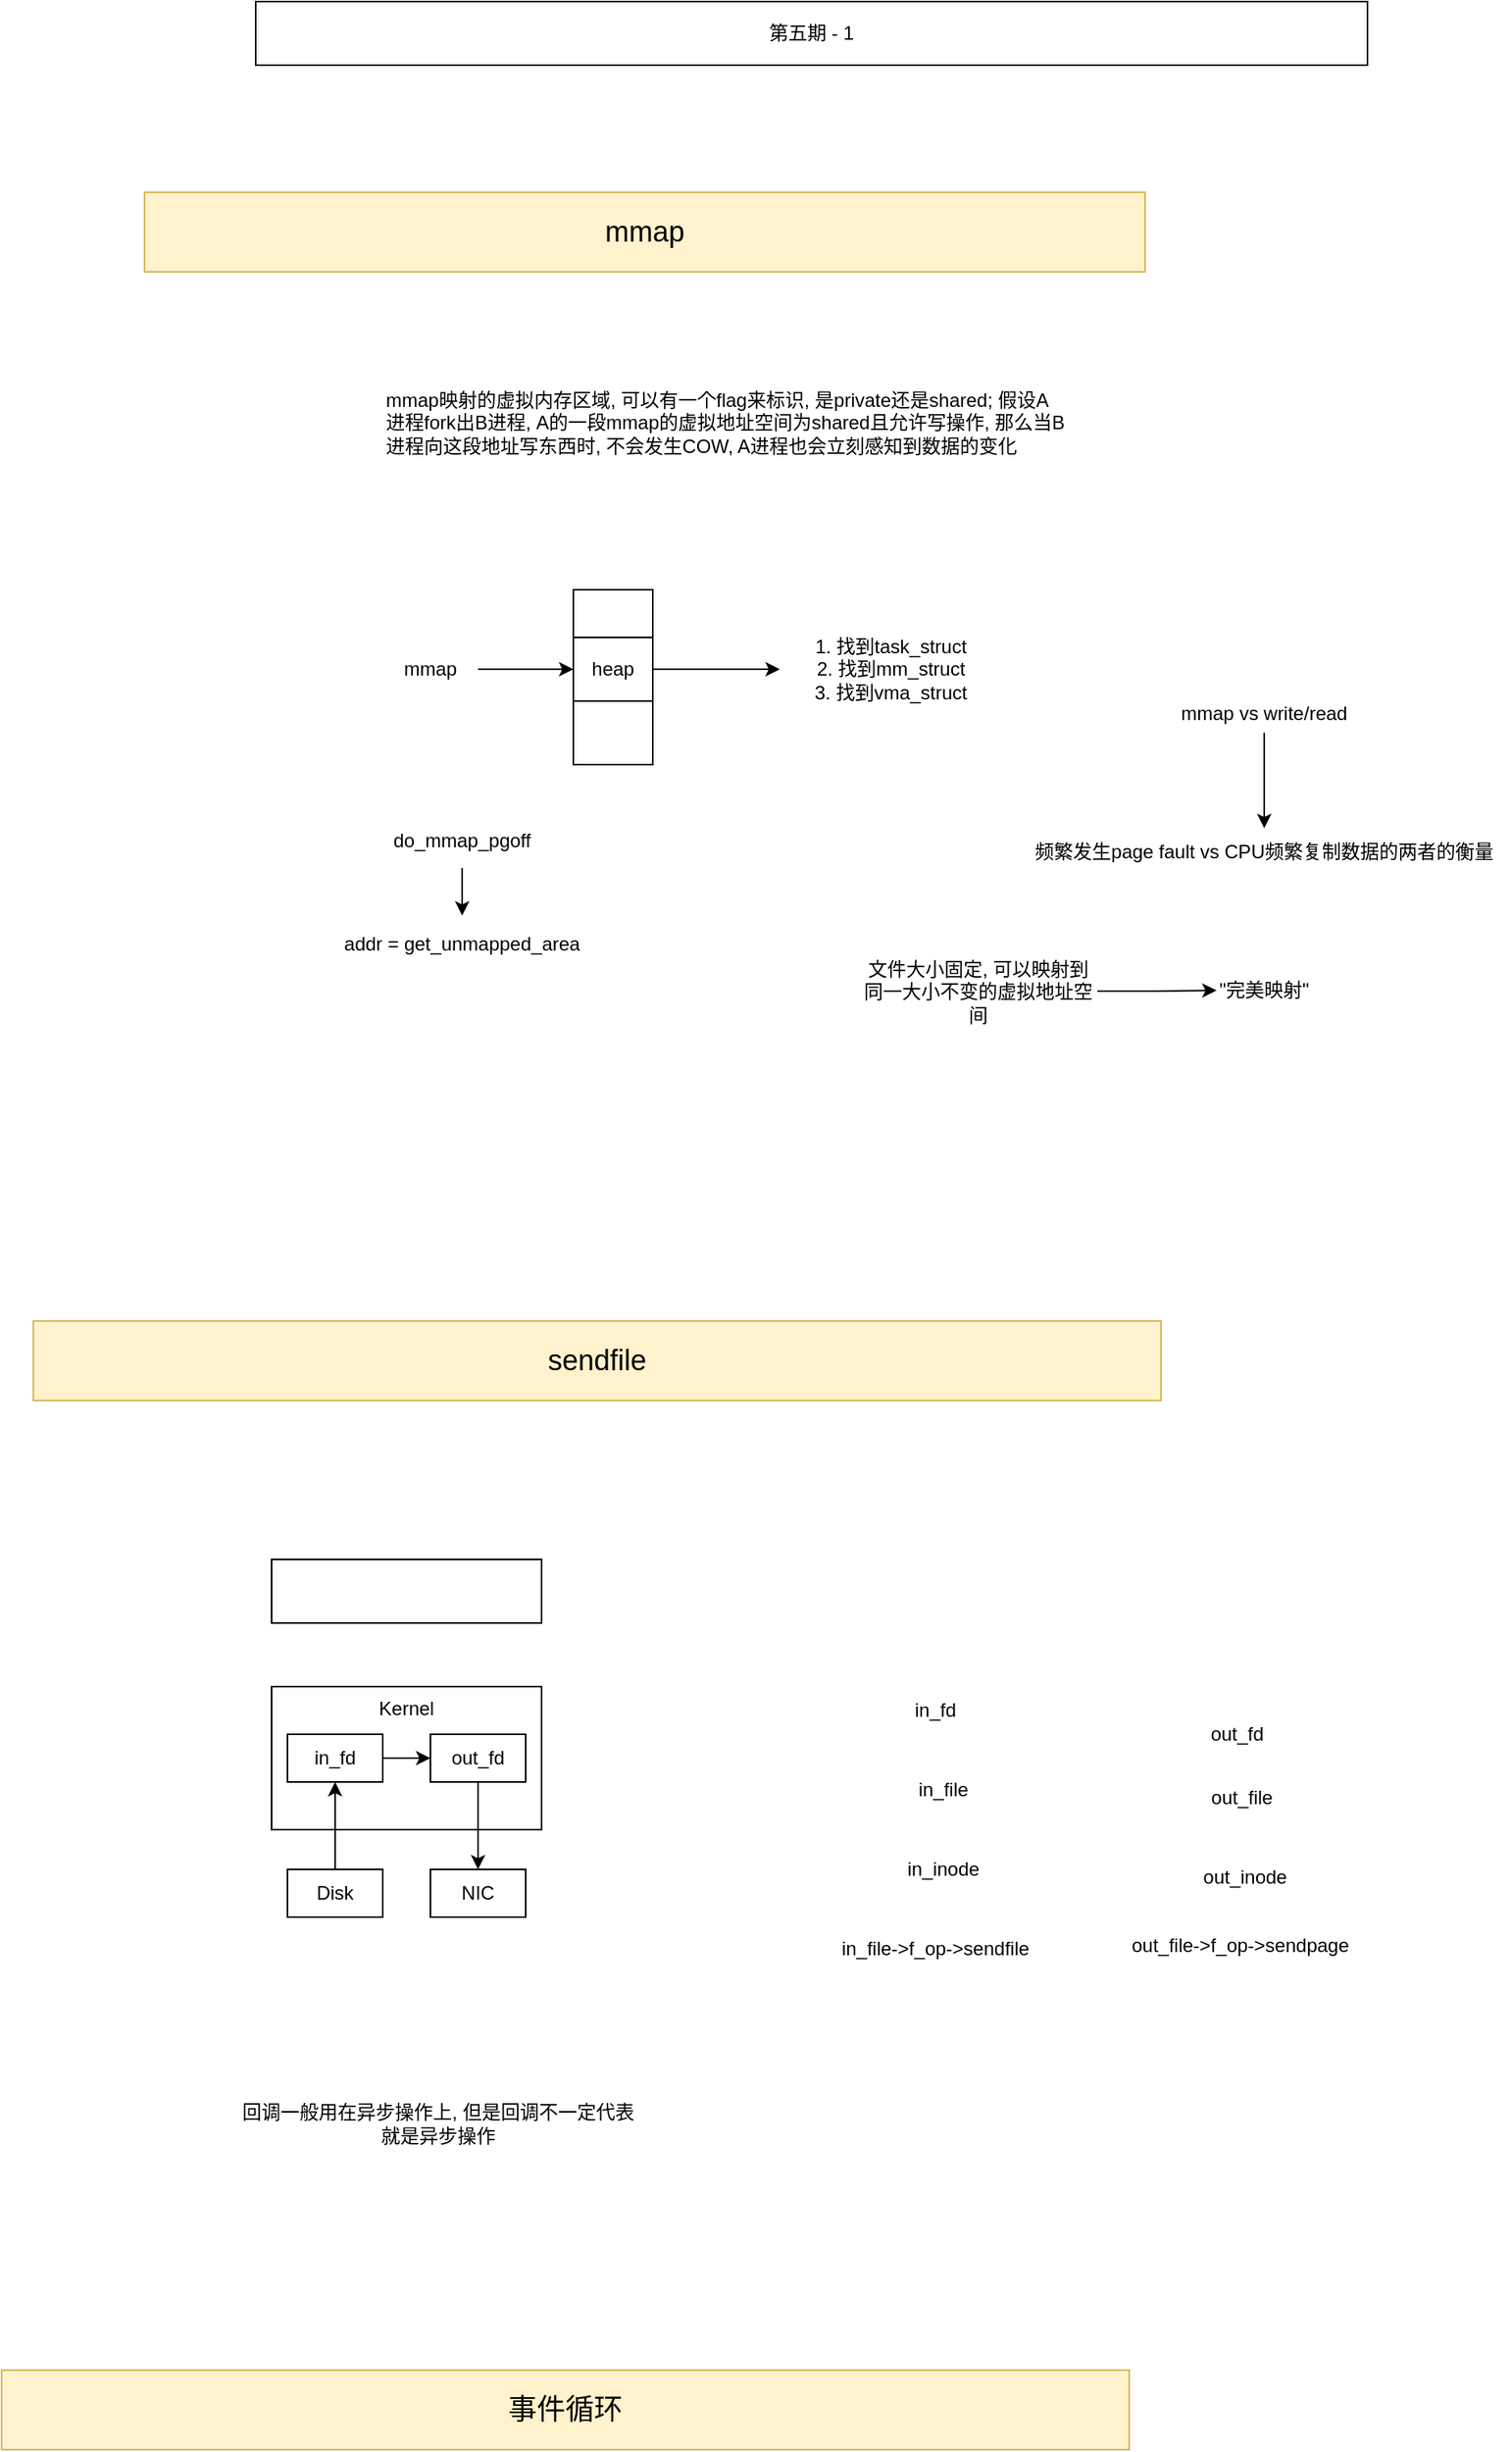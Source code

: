 <mxfile version="21.1.5" type="github">
  <diagram id="aM-VMgyS2Gse-5csakIg" name="第 1 页">
    <mxGraphModel dx="1505" dy="363" grid="1" gridSize="10" guides="1" tooltips="1" connect="1" arrows="1" fold="1" page="1" pageScale="1" pageWidth="827" pageHeight="1169" math="0" shadow="0">
      <root>
        <mxCell id="0" />
        <mxCell id="1" parent="0" />
        <mxCell id="voY9_TvvjWLjzHpBswRU-1" value="第五期 - 1" style="rounded=0;whiteSpace=wrap;html=1;" parent="1" vertex="1">
          <mxGeometry x="70" y="50" width="700" height="40" as="geometry" />
        </mxCell>
        <mxCell id="voY9_TvvjWLjzHpBswRU-2" value="mmap映射的虚拟内存区域, 可以有一个flag来标识, 是private还是shared; 假设A进程fork出B进程, A的一段mmap的虚拟地址空间为shared且允许写操作, 那么当B进程向这段地址写东西时, 不会发生COW, A进程也会立刻感知到数据的变化" style="text;html=1;strokeColor=none;fillColor=none;align=left;verticalAlign=middle;whiteSpace=wrap;rounded=0;" parent="1" vertex="1">
          <mxGeometry x="150" y="270" width="430" height="90" as="geometry" />
        </mxCell>
        <mxCell id="voY9_TvvjWLjzHpBswRU-8" style="edgeStyle=orthogonalEdgeStyle;rounded=0;orthogonalLoop=1;jettySize=auto;html=1;" parent="1" source="voY9_TvvjWLjzHpBswRU-3" target="voY9_TvvjWLjzHpBswRU-6" edge="1">
          <mxGeometry relative="1" as="geometry" />
        </mxCell>
        <mxCell id="voY9_TvvjWLjzHpBswRU-3" value="mmap" style="text;html=1;strokeColor=none;fillColor=none;align=center;verticalAlign=middle;whiteSpace=wrap;rounded=0;" parent="1" vertex="1">
          <mxGeometry x="150" y="455" width="60" height="30" as="geometry" />
        </mxCell>
        <mxCell id="voY9_TvvjWLjzHpBswRU-4" value="" style="rounded=0;whiteSpace=wrap;html=1;" parent="1" vertex="1">
          <mxGeometry x="270" y="420" width="50" height="110" as="geometry" />
        </mxCell>
        <mxCell id="voY9_TvvjWLjzHpBswRU-9" style="edgeStyle=orthogonalEdgeStyle;rounded=0;orthogonalLoop=1;jettySize=auto;html=1;" parent="1" source="voY9_TvvjWLjzHpBswRU-6" target="voY9_TvvjWLjzHpBswRU-7" edge="1">
          <mxGeometry relative="1" as="geometry" />
        </mxCell>
        <mxCell id="voY9_TvvjWLjzHpBswRU-6" value="heap" style="rounded=0;whiteSpace=wrap;html=1;" parent="1" vertex="1">
          <mxGeometry x="270" y="450" width="50" height="40" as="geometry" />
        </mxCell>
        <mxCell id="voY9_TvvjWLjzHpBswRU-7" value="1. 找到task_struct&lt;br&gt;2. 找到mm_struct&lt;br&gt;3. 找到vma_struct" style="text;html=1;strokeColor=none;fillColor=none;align=center;verticalAlign=middle;whiteSpace=wrap;rounded=0;" parent="1" vertex="1">
          <mxGeometry x="400" y="440" width="140" height="60" as="geometry" />
        </mxCell>
        <mxCell id="lAINseM6U_MawTdIW6Go-8" value="" style="edgeStyle=orthogonalEdgeStyle;rounded=0;orthogonalLoop=1;jettySize=auto;html=1;" parent="1" source="lAINseM6U_MawTdIW6Go-6" target="lAINseM6U_MawTdIW6Go-7" edge="1">
          <mxGeometry relative="1" as="geometry" />
        </mxCell>
        <mxCell id="lAINseM6U_MawTdIW6Go-6" value="do_mmap_pgoff" style="text;html=1;strokeColor=none;fillColor=none;align=center;verticalAlign=middle;whiteSpace=wrap;rounded=0;" parent="1" vertex="1">
          <mxGeometry x="140" y="560" width="120" height="35" as="geometry" />
        </mxCell>
        <mxCell id="lAINseM6U_MawTdIW6Go-7" value="addr = get_unmapped_area" style="text;html=1;strokeColor=none;fillColor=none;align=center;verticalAlign=middle;whiteSpace=wrap;rounded=0;" parent="1" vertex="1">
          <mxGeometry x="115" y="625" width="170" height="35" as="geometry" />
        </mxCell>
        <mxCell id="17V4-5qQpgx5_O8vqi2X-3" value="&quot;完美映射&quot;" style="text;html=1;strokeColor=none;fillColor=none;align=center;verticalAlign=middle;whiteSpace=wrap;rounded=0;" parent="1" vertex="1">
          <mxGeometry x="675" y="657" width="60" height="30" as="geometry" />
        </mxCell>
        <mxCell id="17V4-5qQpgx5_O8vqi2X-4" value="频繁发生page fault vs CPU频繁复制数据的两者的衡量" style="text;html=1;strokeColor=none;fillColor=none;align=center;verticalAlign=middle;whiteSpace=wrap;rounded=0;" parent="1" vertex="1">
          <mxGeometry x="550" y="570" width="310" height="30" as="geometry" />
        </mxCell>
        <mxCell id="17V4-5qQpgx5_O8vqi2X-6" style="edgeStyle=orthogonalEdgeStyle;rounded=0;orthogonalLoop=1;jettySize=auto;html=1;" parent="1" source="17V4-5qQpgx5_O8vqi2X-5" target="17V4-5qQpgx5_O8vqi2X-4" edge="1">
          <mxGeometry relative="1" as="geometry" />
        </mxCell>
        <mxCell id="17V4-5qQpgx5_O8vqi2X-5" value="mmap vs write/read" style="text;html=1;strokeColor=none;fillColor=none;align=center;verticalAlign=middle;whiteSpace=wrap;rounded=0;" parent="1" vertex="1">
          <mxGeometry x="630" y="485" width="150" height="25" as="geometry" />
        </mxCell>
        <mxCell id="17V4-5qQpgx5_O8vqi2X-10" style="edgeStyle=orthogonalEdgeStyle;rounded=0;orthogonalLoop=1;jettySize=auto;html=1;entryX=0;entryY=0.5;entryDx=0;entryDy=0;" parent="1" source="17V4-5qQpgx5_O8vqi2X-8" target="17V4-5qQpgx5_O8vqi2X-3" edge="1">
          <mxGeometry relative="1" as="geometry" />
        </mxCell>
        <mxCell id="17V4-5qQpgx5_O8vqi2X-8" value="文件大小固定, 可以映射到同一大小不变的虚拟地址空间" style="text;html=1;strokeColor=none;fillColor=none;align=center;verticalAlign=middle;whiteSpace=wrap;rounded=0;" parent="1" vertex="1">
          <mxGeometry x="450" y="660" width="150" height="25" as="geometry" />
        </mxCell>
        <mxCell id="17V4-5qQpgx5_O8vqi2X-12" value="sendfile" style="text;html=1;strokeColor=#d6b656;fillColor=#fff2cc;align=center;verticalAlign=middle;whiteSpace=wrap;rounded=0;fontSize=18;" parent="1" vertex="1">
          <mxGeometry x="-70" y="880" width="710" height="50" as="geometry" />
        </mxCell>
        <mxCell id="17V4-5qQpgx5_O8vqi2X-13" value="mmap" style="text;html=1;strokeColor=#d6b656;fillColor=#fff2cc;align=center;verticalAlign=middle;whiteSpace=wrap;rounded=0;fontSize=18;" parent="1" vertex="1">
          <mxGeometry y="170" width="630" height="50" as="geometry" />
        </mxCell>
        <mxCell id="xtVxSInTqFH2CofZ5Dk0-1" value="" style="rounded=0;whiteSpace=wrap;html=1;" parent="1" vertex="1">
          <mxGeometry x="80" y="1030" width="170" height="40" as="geometry" />
        </mxCell>
        <mxCell id="xtVxSInTqFH2CofZ5Dk0-3" value="Kernel" style="rounded=0;whiteSpace=wrap;html=1;verticalAlign=top;" parent="1" vertex="1">
          <mxGeometry x="80" y="1110" width="170" height="90" as="geometry" />
        </mxCell>
        <mxCell id="EJP-qWDoMgwlIjLiHy0n-1" value="in_fd" style="text;html=1;strokeColor=none;fillColor=none;align=center;verticalAlign=middle;whiteSpace=wrap;rounded=0;" parent="1" vertex="1">
          <mxGeometry x="468" y="1110" width="60" height="30" as="geometry" />
        </mxCell>
        <mxCell id="EJP-qWDoMgwlIjLiHy0n-2" value="out_fd" style="text;html=1;strokeColor=none;fillColor=none;align=center;verticalAlign=middle;whiteSpace=wrap;rounded=0;" parent="1" vertex="1">
          <mxGeometry x="657.5" y="1125" width="60" height="30" as="geometry" />
        </mxCell>
        <mxCell id="EJP-qWDoMgwlIjLiHy0n-3" value="in_file" style="text;html=1;strokeColor=none;fillColor=none;align=center;verticalAlign=middle;whiteSpace=wrap;rounded=0;" parent="1" vertex="1">
          <mxGeometry x="473" y="1160" width="60" height="30" as="geometry" />
        </mxCell>
        <mxCell id="EJP-qWDoMgwlIjLiHy0n-4" value="out_file" style="text;html=1;strokeColor=none;fillColor=none;align=center;verticalAlign=middle;whiteSpace=wrap;rounded=0;" parent="1" vertex="1">
          <mxGeometry x="660.5" y="1165" width="60" height="30" as="geometry" />
        </mxCell>
        <mxCell id="EJP-qWDoMgwlIjLiHy0n-5" value="in_inode" style="text;html=1;strokeColor=none;fillColor=none;align=center;verticalAlign=middle;whiteSpace=wrap;rounded=0;" parent="1" vertex="1">
          <mxGeometry x="473" y="1210" width="60" height="30" as="geometry" />
        </mxCell>
        <mxCell id="EJP-qWDoMgwlIjLiHy0n-6" value="out_inode" style="text;html=1;strokeColor=none;fillColor=none;align=center;verticalAlign=middle;whiteSpace=wrap;rounded=0;" parent="1" vertex="1">
          <mxGeometry x="662.5" y="1215" width="60" height="30" as="geometry" />
        </mxCell>
        <mxCell id="EJP-qWDoMgwlIjLiHy0n-8" value="in_file-&amp;gt;f_op-&amp;gt;sendfile" style="text;html=1;strokeColor=none;fillColor=none;align=center;verticalAlign=middle;whiteSpace=wrap;rounded=0;" parent="1" vertex="1">
          <mxGeometry x="428" y="1255" width="140" height="40" as="geometry" />
        </mxCell>
        <mxCell id="EJP-qWDoMgwlIjLiHy0n-9" value="out_file-&amp;gt;f_op-&amp;gt;sendpage" style="text;html=1;strokeColor=none;fillColor=none;align=center;verticalAlign=middle;whiteSpace=wrap;rounded=0;" parent="1" vertex="1">
          <mxGeometry x="600" y="1255" width="180" height="35" as="geometry" />
        </mxCell>
        <mxCell id="EJP-qWDoMgwlIjLiHy0n-11" value="回调一般用在异步操作上, 但是回调不一定代表就是异步操作" style="text;html=1;strokeColor=none;fillColor=none;align=center;verticalAlign=middle;whiteSpace=wrap;rounded=0;" parent="1" vertex="1">
          <mxGeometry x="60" y="1360" width="250" height="50" as="geometry" />
        </mxCell>
        <mxCell id="EJP-qWDoMgwlIjLiHy0n-17" value="" style="edgeStyle=orthogonalEdgeStyle;rounded=0;orthogonalLoop=1;jettySize=auto;html=1;" parent="1" source="EJP-qWDoMgwlIjLiHy0n-12" target="EJP-qWDoMgwlIjLiHy0n-13" edge="1">
          <mxGeometry relative="1" as="geometry" />
        </mxCell>
        <mxCell id="EJP-qWDoMgwlIjLiHy0n-12" value="in_fd" style="rounded=0;whiteSpace=wrap;html=1;" parent="1" vertex="1">
          <mxGeometry x="90" y="1140" width="60" height="30" as="geometry" />
        </mxCell>
        <mxCell id="EJP-qWDoMgwlIjLiHy0n-18" style="edgeStyle=orthogonalEdgeStyle;rounded=0;orthogonalLoop=1;jettySize=auto;html=1;" parent="1" source="EJP-qWDoMgwlIjLiHy0n-13" target="EJP-qWDoMgwlIjLiHy0n-15" edge="1">
          <mxGeometry relative="1" as="geometry" />
        </mxCell>
        <mxCell id="EJP-qWDoMgwlIjLiHy0n-13" value="out_fd" style="rounded=0;whiteSpace=wrap;html=1;" parent="1" vertex="1">
          <mxGeometry x="180" y="1140" width="60" height="30" as="geometry" />
        </mxCell>
        <mxCell id="EJP-qWDoMgwlIjLiHy0n-16" style="edgeStyle=orthogonalEdgeStyle;rounded=0;orthogonalLoop=1;jettySize=auto;html=1;entryX=0.5;entryY=1;entryDx=0;entryDy=0;" parent="1" source="EJP-qWDoMgwlIjLiHy0n-14" target="EJP-qWDoMgwlIjLiHy0n-12" edge="1">
          <mxGeometry relative="1" as="geometry" />
        </mxCell>
        <mxCell id="EJP-qWDoMgwlIjLiHy0n-14" value="Disk" style="rounded=0;whiteSpace=wrap;html=1;" parent="1" vertex="1">
          <mxGeometry x="90" y="1225" width="60" height="30" as="geometry" />
        </mxCell>
        <mxCell id="EJP-qWDoMgwlIjLiHy0n-15" value="NIC" style="rounded=0;whiteSpace=wrap;html=1;" parent="1" vertex="1">
          <mxGeometry x="180" y="1225" width="60" height="30" as="geometry" />
        </mxCell>
        <mxCell id="wqzhdxZoy9jvu7bZ_IFg-1" value="事件循环" style="text;html=1;strokeColor=#d6b656;fillColor=#fff2cc;align=center;verticalAlign=middle;whiteSpace=wrap;rounded=0;fontSize=18;" parent="1" vertex="1">
          <mxGeometry x="-90" y="1540" width="710" height="50" as="geometry" />
        </mxCell>
      </root>
    </mxGraphModel>
  </diagram>
</mxfile>
